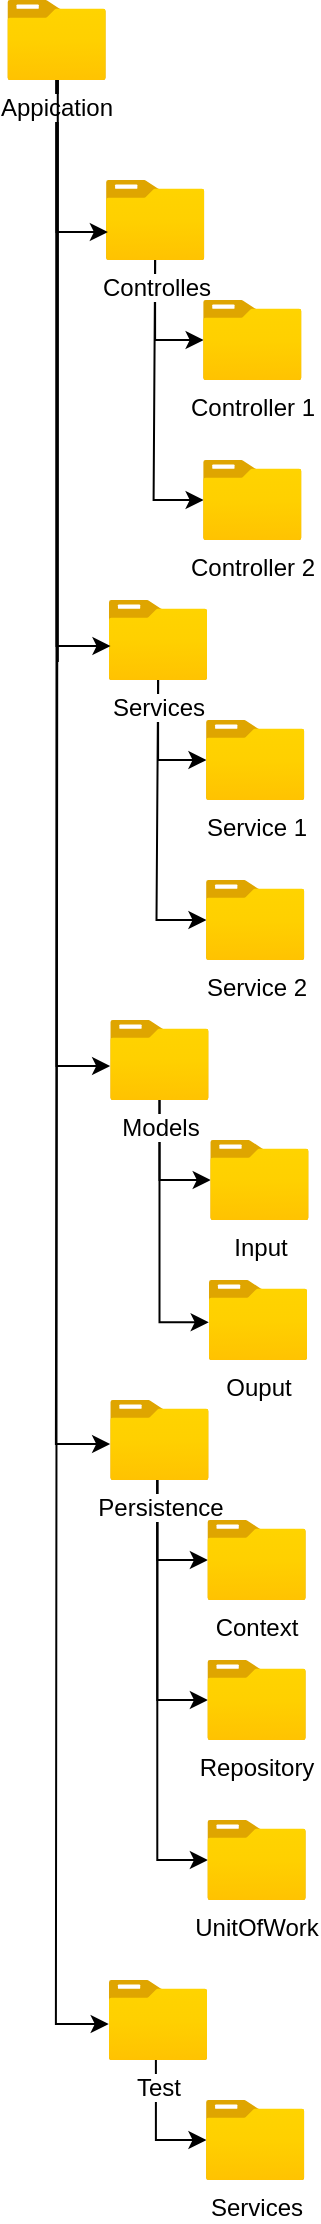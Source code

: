 <mxfile version="17.2.1" type="device" pages="2"><diagram id="93CnAVzFSrmNhpN8GxGl" name="Folders Structure"><mxGraphModel dx="1422" dy="857" grid="1" gridSize="10" guides="1" tooltips="1" connect="1" arrows="1" fold="1" page="1" pageScale="1" pageWidth="1100" pageHeight="850" math="0" shadow="0"><root><mxCell id="0"/><mxCell id="1" parent="0"/><mxCell id="JcnFoo6h3Fk94zL8uyfN-76" style="edgeStyle=orthogonalEdgeStyle;rounded=0;orthogonalLoop=1;jettySize=auto;html=1;entryX=0.006;entryY=0.5;entryDx=0;entryDy=0;entryPerimeter=0;startArrow=none;startFill=0;endArrow=classic;endFill=1;" parent="1" source="JcnFoo6h3Fk94zL8uyfN-74" target="JcnFoo6h3Fk94zL8uyfN-77" edge="1"><mxGeometry relative="1" as="geometry"><mxPoint x="559.34" y="850" as="sourcePoint"/><Array as="points"><mxPoint x="559.65" y="890"/></Array></mxGeometry></mxCell><mxCell id="JcnFoo6h3Fk94zL8uyfN-80" style="edgeStyle=orthogonalEdgeStyle;rounded=0;orthogonalLoop=1;jettySize=auto;html=1;entryX=0.006;entryY=0.5;entryDx=0;entryDy=0;entryPerimeter=0;startArrow=none;startFill=0;endArrow=classic;endFill=1;" parent="1" source="JcnFoo6h3Fk94zL8uyfN-74" target="JcnFoo6h3Fk94zL8uyfN-81" edge="1"><mxGeometry relative="1" as="geometry"><mxPoint x="559.65" y="920" as="sourcePoint"/><Array as="points"><mxPoint x="559.65" y="960"/></Array></mxGeometry></mxCell><mxCell id="JcnFoo6h3Fk94zL8uyfN-82" style="edgeStyle=orthogonalEdgeStyle;rounded=0;orthogonalLoop=1;jettySize=auto;html=1;entryX=0.006;entryY=0.5;entryDx=0;entryDy=0;entryPerimeter=0;startArrow=none;startFill=0;endArrow=classic;endFill=1;" parent="1" source="JcnFoo6h3Fk94zL8uyfN-74" target="JcnFoo6h3Fk94zL8uyfN-83" edge="1"><mxGeometry relative="1" as="geometry"><mxPoint x="559.65" y="930" as="sourcePoint"/><Array as="points"><mxPoint x="559.65" y="1040"/></Array></mxGeometry></mxCell><mxCell id="JcnFoo6h3Fk94zL8uyfN-91" style="edgeStyle=orthogonalEdgeStyle;rounded=0;orthogonalLoop=1;jettySize=auto;html=1;entryX=0.006;entryY=0.5;entryDx=0;entryDy=0;entryPerimeter=0;startArrow=none;startFill=0;endArrow=classic;endFill=1;" parent="1" source="JcnFoo6h3Fk94zL8uyfN-92" target="JcnFoo6h3Fk94zL8uyfN-93" edge="1"><mxGeometry relative="1" as="geometry"><mxPoint x="558.63" y="450" as="sourcePoint"/><Array as="points"><mxPoint x="559.23" y="490"/></Array></mxGeometry></mxCell><mxCell id="JcnFoo6h3Fk94zL8uyfN-94" style="edgeStyle=orthogonalEdgeStyle;rounded=0;orthogonalLoop=1;jettySize=auto;html=1;entryX=0.006;entryY=0.5;entryDx=0;entryDy=0;entryPerimeter=0;startArrow=none;startFill=0;endArrow=classic;endFill=1;" parent="1" source="JcnFoo6h3Fk94zL8uyfN-92" target="JcnFoo6h3Fk94zL8uyfN-95" edge="1"><mxGeometry relative="1" as="geometry"><mxPoint x="558.93" y="530" as="sourcePoint"/><Array as="points"><mxPoint x="560.23" y="452"/><mxPoint x="559.23" y="570"/></Array></mxGeometry></mxCell><mxCell id="JcnFoo6h3Fk94zL8uyfN-67" style="edgeStyle=orthogonalEdgeStyle;rounded=0;orthogonalLoop=1;jettySize=auto;html=1;entryX=0.006;entryY=0.5;entryDx=0;entryDy=0;entryPerimeter=0;startArrow=none;startFill=0;endArrow=classic;endFill=1;" parent="1" source="JcnFoo6h3Fk94zL8uyfN-52" target="JcnFoo6h3Fk94zL8uyfN-63" edge="1"><mxGeometry relative="1" as="geometry"><Array as="points"><mxPoint x="560.36" y="700"/></Array></mxGeometry></mxCell><mxCell id="JcnFoo6h3Fk94zL8uyfN-69" style="edgeStyle=orthogonalEdgeStyle;rounded=0;orthogonalLoop=1;jettySize=auto;html=1;entryX=0;entryY=0.528;entryDx=0;entryDy=0;entryPerimeter=0;startArrow=none;startFill=0;endArrow=classic;endFill=1;" parent="1" source="JcnFoo6h3Fk94zL8uyfN-52" target="JcnFoo6h3Fk94zL8uyfN-64" edge="1"><mxGeometry relative="1" as="geometry"/></mxCell><mxCell id="JcnFoo6h3Fk94zL8uyfN-52" value="Models" style="aspect=fixed;html=1;points=[];align=center;image;fontSize=12;image=img/lib/azure2/general/Folder_Blank.svg;" parent="1" vertex="1"><mxGeometry x="536.07" y="620" width="49.29" height="40" as="geometry"/></mxCell><mxCell id="JcnFoo6h3Fk94zL8uyfN-63" value="Input" style="aspect=fixed;html=1;points=[];align=center;image;fontSize=12;image=img/lib/azure2/general/Folder_Blank.svg;" parent="1" vertex="1"><mxGeometry x="586.07" y="680" width="49.29" height="40" as="geometry"/></mxCell><mxCell id="JcnFoo6h3Fk94zL8uyfN-64" value="Ouput" style="aspect=fixed;html=1;points=[];align=center;image;fontSize=12;image=img/lib/azure2/general/Folder_Blank.svg;" parent="1" vertex="1"><mxGeometry x="585.36" y="750" width="49.29" height="40" as="geometry"/></mxCell><mxCell id="JcnFoo6h3Fk94zL8uyfN-74" value="Persistence" style="aspect=fixed;html=1;points=[];align=center;image;fontSize=12;image=img/lib/azure2/general/Folder_Blank.svg;" parent="1" vertex="1"><mxGeometry x="536.07" y="810" width="49.29" height="40" as="geometry"/></mxCell><mxCell id="JcnFoo6h3Fk94zL8uyfN-77" value="Context" style="aspect=fixed;html=1;points=[];align=center;image;fontSize=12;image=img/lib/azure2/general/Folder_Blank.svg;" parent="1" vertex="1"><mxGeometry x="584.65" y="870" width="49.29" height="40" as="geometry"/></mxCell><mxCell id="JcnFoo6h3Fk94zL8uyfN-81" value="Repository" style="aspect=fixed;html=1;points=[];align=center;image;fontSize=12;image=img/lib/azure2/general/Folder_Blank.svg;" parent="1" vertex="1"><mxGeometry x="584.65" y="940" width="49.29" height="40" as="geometry"/></mxCell><mxCell id="JcnFoo6h3Fk94zL8uyfN-83" value="UnitOfWork" style="aspect=fixed;html=1;points=[];align=center;image;fontSize=12;image=img/lib/azure2/general/Folder_Blank.svg;" parent="1" vertex="1"><mxGeometry x="584.65" y="1020" width="49.29" height="40" as="geometry"/></mxCell><mxCell id="JcnFoo6h3Fk94zL8uyfN-86" style="edgeStyle=orthogonalEdgeStyle;rounded=0;orthogonalLoop=1;jettySize=auto;html=1;entryX=0.006;entryY=0.5;entryDx=0;entryDy=0;entryPerimeter=0;startArrow=none;startFill=0;endArrow=classic;endFill=1;" parent="1" source="JcnFoo6h3Fk94zL8uyfN-87" target="JcnFoo6h3Fk94zL8uyfN-88" edge="1"><mxGeometry relative="1" as="geometry"><mxPoint x="558.63" y="1140" as="sourcePoint"/><Array as="points"><mxPoint x="558.94" y="1180"/></Array></mxGeometry></mxCell><mxCell id="JcnFoo6h3Fk94zL8uyfN-87" value="Test" style="aspect=fixed;html=1;points=[];align=center;image;fontSize=12;image=img/lib/azure2/general/Folder_Blank.svg;" parent="1" vertex="1"><mxGeometry x="535.36" y="1100" width="49.29" height="40" as="geometry"/></mxCell><mxCell id="JcnFoo6h3Fk94zL8uyfN-88" value="Services" style="aspect=fixed;html=1;points=[];align=center;image;fontSize=12;image=img/lib/azure2/general/Folder_Blank.svg;" parent="1" vertex="1"><mxGeometry x="583.94" y="1160" width="49.29" height="40" as="geometry"/></mxCell><mxCell id="JcnFoo6h3Fk94zL8uyfN-92" value="Services" style="aspect=fixed;html=1;points=[];align=center;image;fontSize=12;image=img/lib/azure2/general/Folder_Blank.svg;" parent="1" vertex="1"><mxGeometry x="535.36" y="410" width="49.29" height="40" as="geometry"/></mxCell><mxCell id="JcnFoo6h3Fk94zL8uyfN-93" value="Service 1" style="aspect=fixed;html=1;points=[];align=center;image;fontSize=12;image=img/lib/azure2/general/Folder_Blank.svg;" parent="1" vertex="1"><mxGeometry x="583.94" y="470" width="49.29" height="40" as="geometry"/></mxCell><mxCell id="JcnFoo6h3Fk94zL8uyfN-95" value="Service 2" style="aspect=fixed;html=1;points=[];align=center;image;fontSize=12;image=img/lib/azure2/general/Folder_Blank.svg;" parent="1" vertex="1"><mxGeometry x="583.94" y="550" width="49.29" height="40" as="geometry"/></mxCell><mxCell id="JcnFoo6h3Fk94zL8uyfN-96" style="edgeStyle=orthogonalEdgeStyle;rounded=0;orthogonalLoop=1;jettySize=auto;html=1;entryX=0.006;entryY=0.5;entryDx=0;entryDy=0;entryPerimeter=0;startArrow=none;startFill=0;endArrow=classic;endFill=1;" parent="1" source="JcnFoo6h3Fk94zL8uyfN-98" target="JcnFoo6h3Fk94zL8uyfN-99" edge="1"><mxGeometry relative="1" as="geometry"><mxPoint x="557.21" y="240" as="sourcePoint"/><Array as="points"><mxPoint x="557.81" y="280"/></Array></mxGeometry></mxCell><mxCell id="JcnFoo6h3Fk94zL8uyfN-97" style="edgeStyle=orthogonalEdgeStyle;rounded=0;orthogonalLoop=1;jettySize=auto;html=1;entryX=0.006;entryY=0.5;entryDx=0;entryDy=0;entryPerimeter=0;startArrow=none;startFill=0;endArrow=classic;endFill=1;" parent="1" source="JcnFoo6h3Fk94zL8uyfN-98" target="JcnFoo6h3Fk94zL8uyfN-100" edge="1"><mxGeometry relative="1" as="geometry"><mxPoint x="557.51" y="320" as="sourcePoint"/><Array as="points"><mxPoint x="558.81" y="242"/><mxPoint x="557.81" y="360"/></Array></mxGeometry></mxCell><mxCell id="JcnFoo6h3Fk94zL8uyfN-98" value="Controlles" style="aspect=fixed;html=1;points=[];align=center;image;fontSize=12;image=img/lib/azure2/general/Folder_Blank.svg;" parent="1" vertex="1"><mxGeometry x="533.94" y="200" width="49.29" height="40" as="geometry"/></mxCell><mxCell id="JcnFoo6h3Fk94zL8uyfN-99" value="Controller 1" style="aspect=fixed;html=1;points=[];align=center;image;fontSize=12;image=img/lib/azure2/general/Folder_Blank.svg;" parent="1" vertex="1"><mxGeometry x="582.52" y="260" width="49.29" height="40" as="geometry"/></mxCell><mxCell id="JcnFoo6h3Fk94zL8uyfN-100" value="Controller 2" style="aspect=fixed;html=1;points=[];align=center;image;fontSize=12;image=img/lib/azure2/general/Folder_Blank.svg;" parent="1" vertex="1"><mxGeometry x="582.52" y="340" width="49.29" height="40" as="geometry"/></mxCell><mxCell id="JcnFoo6h3Fk94zL8uyfN-102" style="edgeStyle=orthogonalEdgeStyle;rounded=0;orthogonalLoop=1;jettySize=auto;html=1;entryX=0.02;entryY=0.65;entryDx=0;entryDy=0;entryPerimeter=0;startArrow=none;startFill=0;endArrow=classic;endFill=1;" parent="1" source="JcnFoo6h3Fk94zL8uyfN-101" target="JcnFoo6h3Fk94zL8uyfN-98" edge="1"><mxGeometry relative="1" as="geometry"/></mxCell><mxCell id="JcnFoo6h3Fk94zL8uyfN-103" style="edgeStyle=orthogonalEdgeStyle;rounded=0;orthogonalLoop=1;jettySize=auto;html=1;entryX=0.018;entryY=0.575;entryDx=0;entryDy=0;entryPerimeter=0;startArrow=none;startFill=0;endArrow=classic;endFill=1;" parent="1" source="JcnFoo6h3Fk94zL8uyfN-101" target="JcnFoo6h3Fk94zL8uyfN-92" edge="1"><mxGeometry relative="1" as="geometry"><Array as="points"><mxPoint x="508.94" y="433"/></Array></mxGeometry></mxCell><mxCell id="JcnFoo6h3Fk94zL8uyfN-104" style="edgeStyle=orthogonalEdgeStyle;rounded=0;orthogonalLoop=1;jettySize=auto;html=1;startArrow=none;startFill=0;endArrow=classic;endFill=1;" parent="1" source="JcnFoo6h3Fk94zL8uyfN-101" target="JcnFoo6h3Fk94zL8uyfN-52" edge="1"><mxGeometry relative="1" as="geometry"><mxPoint x="507.03" y="360" as="sourcePoint"/><mxPoint x="533.937" y="643" as="targetPoint"/><Array as="points"><mxPoint x="508.94" y="643"/></Array></mxGeometry></mxCell><mxCell id="JcnFoo6h3Fk94zL8uyfN-107" style="edgeStyle=orthogonalEdgeStyle;rounded=0;orthogonalLoop=1;jettySize=auto;html=1;startArrow=none;startFill=0;endArrow=classic;endFill=1;exitX=0.513;exitY=1.025;exitDx=0;exitDy=0;exitPerimeter=0;" parent="1" source="JcnFoo6h3Fk94zL8uyfN-101" edge="1"><mxGeometry relative="1" as="geometry"><mxPoint x="508.63" y="339" as="sourcePoint"/><mxPoint x="536.07" y="832" as="targetPoint"/><Array as="points"><mxPoint x="509.94" y="150"/><mxPoint x="508.94" y="150"/><mxPoint x="508.94" y="832"/></Array></mxGeometry></mxCell><mxCell id="JcnFoo6h3Fk94zL8uyfN-101" value="Appication" style="aspect=fixed;html=1;points=[];align=center;image;fontSize=12;image=img/lib/azure2/general/Folder_Blank.svg;" parent="1" vertex="1"><mxGeometry x="484.65" y="110" width="49.29" height="40" as="geometry"/></mxCell><mxCell id="JcnFoo6h3Fk94zL8uyfN-108" style="edgeStyle=orthogonalEdgeStyle;rounded=0;orthogonalLoop=1;jettySize=auto;html=1;startArrow=none;startFill=0;endArrow=classic;endFill=1;exitX=0.513;exitY=1.025;exitDx=0;exitDy=0;exitPerimeter=0;" parent="1" target="JcnFoo6h3Fk94zL8uyfN-87" edge="1"><mxGeometry relative="1" as="geometry"><mxPoint x="509.936" y="441" as="sourcePoint"/><mxPoint x="536.07" y="1122" as="targetPoint"/><Array as="points"><mxPoint x="509.94" y="150"/><mxPoint x="508.94" y="150"/><mxPoint x="508.94" y="1122"/></Array></mxGeometry></mxCell></root></mxGraphModel></diagram><diagram id="0mT73WfTNCCkO-EX4rXv" name="Aplication Structure"><mxGraphModel dx="1422" dy="1707" grid="1" gridSize="10" guides="1" tooltips="1" connect="1" arrows="1" fold="1" page="1" pageScale="1" pageWidth="1100" pageHeight="850" math="0" shadow="0"><root><mxCell id="0"/><mxCell id="1" parent="0"/><mxCell id="u0TGNijXcQndZZaTUX5Y-1" style="edgeStyle=orthogonalEdgeStyle;rounded=0;orthogonalLoop=1;jettySize=auto;html=1;exitX=0.5;exitY=1;exitDx=0;exitDy=0;" parent="1" source="u0TGNijXcQndZZaTUX5Y-2" target="u0TGNijXcQndZZaTUX5Y-4" edge="1"><mxGeometry relative="1" as="geometry"/></mxCell><mxCell id="u0TGNijXcQndZZaTUX5Y-2" value="Controllers" style="rounded=0;whiteSpace=wrap;html=1;fillColor=#d5e8d4;strokeColor=#82b366;" parent="1" vertex="1"><mxGeometry x="490" y="-680" width="120" height="60" as="geometry"/></mxCell><mxCell id="u0TGNijXcQndZZaTUX5Y-3" style="edgeStyle=orthogonalEdgeStyle;rounded=0;orthogonalLoop=1;jettySize=auto;html=1;entryX=0.5;entryY=0;entryDx=0;entryDy=0;" parent="1" source="u0TGNijXcQndZZaTUX5Y-4" target="u0TGNijXcQndZZaTUX5Y-9" edge="1"><mxGeometry relative="1" as="geometry"/></mxCell><mxCell id="u0TGNijXcQndZZaTUX5Y-4" value="InputModel" style="rounded=0;whiteSpace=wrap;html=1;fillColor=#f8cecc;strokeColor=#b85450;" parent="1" vertex="1"><mxGeometry x="490" y="-580" width="120" height="60" as="geometry"/></mxCell><mxCell id="u0TGNijXcQndZZaTUX5Y-5" value="" style="edgeStyle=orthogonalEdgeStyle;rounded=0;orthogonalLoop=1;jettySize=auto;html=1;startArrow=none;startFill=0;endArrow=classic;endFill=1;" parent="1" source="u0TGNijXcQndZZaTUX5Y-6" target="u0TGNijXcQndZZaTUX5Y-14" edge="1"><mxGeometry relative="1" as="geometry"/></mxCell><mxCell id="u0TGNijXcQndZZaTUX5Y-6" value="Persistence" style="rounded=0;whiteSpace=wrap;html=1;fillColor=#dae8fc;strokeColor=#6c8ebf;" parent="1" vertex="1"><mxGeometry x="560" y="-360" width="120" height="60" as="geometry"/></mxCell><mxCell id="u0TGNijXcQndZZaTUX5Y-7" style="edgeStyle=orthogonalEdgeStyle;rounded=0;orthogonalLoop=1;jettySize=auto;html=1;entryX=0.5;entryY=0;entryDx=0;entryDy=0;" parent="1" source="u0TGNijXcQndZZaTUX5Y-9" target="u0TGNijXcQndZZaTUX5Y-6" edge="1"><mxGeometry relative="1" as="geometry"/></mxCell><mxCell id="u0TGNijXcQndZZaTUX5Y-8" style="edgeStyle=orthogonalEdgeStyle;rounded=0;orthogonalLoop=1;jettySize=auto;html=1;entryX=0.5;entryY=0;entryDx=0;entryDy=0;startArrow=none;startFill=0;endArrow=classic;endFill=1;" parent="1" source="u0TGNijXcQndZZaTUX5Y-9" target="u0TGNijXcQndZZaTUX5Y-18" edge="1"><mxGeometry relative="1" as="geometry"/></mxCell><mxCell id="u0TGNijXcQndZZaTUX5Y-9" value="Service&lt;br&gt;Use Case" style="rounded=0;whiteSpace=wrap;html=1;fillColor=#f8cecc;strokeColor=#b85450;" parent="1" vertex="1"><mxGeometry x="490" y="-480" width="120" height="60" as="geometry"/></mxCell><mxCell id="u0TGNijXcQndZZaTUX5Y-10" style="edgeStyle=orthogonalEdgeStyle;rounded=0;orthogonalLoop=1;jettySize=auto;html=1;exitX=0;exitY=0.5;exitDx=0;exitDy=0;entryX=1;entryY=0.5;entryDx=0;entryDy=0;endArrow=none;endFill=0;" parent="1" source="u0TGNijXcQndZZaTUX5Y-11" target="u0TGNijXcQndZZaTUX5Y-2" edge="1"><mxGeometry relative="1" as="geometry"/></mxCell><mxCell id="u0TGNijXcQndZZaTUX5Y-11" value="Swagger" style="ellipse;whiteSpace=wrap;html=1;aspect=fixed;fillColor=#d5e8d4;strokeColor=#82b366;" parent="1" vertex="1"><mxGeometry x="740" y="-690" width="80" height="80" as="geometry"/></mxCell><mxCell id="u0TGNijXcQndZZaTUX5Y-12" style="edgeStyle=orthogonalEdgeStyle;rounded=0;orthogonalLoop=1;jettySize=auto;html=1;entryX=1;entryY=0.5;entryDx=0;entryDy=0;endArrow=none;endFill=0;startArrow=classic;startFill=1;" parent="1" source="u0TGNijXcQndZZaTUX5Y-13" target="u0TGNijXcQndZZaTUX5Y-6" edge="1"><mxGeometry relative="1" as="geometry"/></mxCell><mxCell id="u0TGNijXcQndZZaTUX5Y-13" value="GORM" style="ellipse;whiteSpace=wrap;html=1;aspect=fixed;fillColor=#dae8fc;strokeColor=#6c8ebf;" parent="1" vertex="1"><mxGeometry x="740" y="-370" width="80" height="80" as="geometry"/></mxCell><mxCell id="u0TGNijXcQndZZaTUX5Y-14" value="Entities" style="whiteSpace=wrap;html=1;rounded=0;fillColor=#fff2cc;strokeColor=#d6b656;" parent="1" vertex="1"><mxGeometry x="560" y="-260" width="120" height="60" as="geometry"/></mxCell><mxCell id="u0TGNijXcQndZZaTUX5Y-15" style="edgeStyle=orthogonalEdgeStyle;rounded=0;orthogonalLoop=1;jettySize=auto;html=1;entryX=0;entryY=0.5;entryDx=0;entryDy=0;startArrow=classic;startFill=1;endArrow=none;endFill=0;exitX=0.5;exitY=1;exitDx=0;exitDy=0;" parent="1" source="u0TGNijXcQndZZaTUX5Y-17" target="u0TGNijXcQndZZaTUX5Y-9" edge="1"><mxGeometry relative="1" as="geometry"><Array as="points"><mxPoint x="380" y="-450"/></Array></mxGeometry></mxCell><mxCell id="u0TGNijXcQndZZaTUX5Y-16" style="edgeStyle=orthogonalEdgeStyle;rounded=0;orthogonalLoop=1;jettySize=auto;html=1;entryX=0;entryY=0.5;entryDx=0;entryDy=0;startArrow=none;startFill=0;endArrow=classic;endFill=1;exitX=0.5;exitY=0;exitDx=0;exitDy=0;" parent="1" source="u0TGNijXcQndZZaTUX5Y-17" target="u0TGNijXcQndZZaTUX5Y-2" edge="1"><mxGeometry relative="1" as="geometry"><Array as="points"><mxPoint x="380" y="-650"/></Array></mxGeometry></mxCell><mxCell id="u0TGNijXcQndZZaTUX5Y-17" value="OutputModel" style="rounded=0;whiteSpace=wrap;html=1;fillColor=#f8cecc;strokeColor=#b85450;" parent="1" vertex="1"><mxGeometry x="320" y="-580" width="120" height="60" as="geometry"/></mxCell><mxCell id="u0TGNijXcQndZZaTUX5Y-18" value="External&lt;br&gt;API REST&lt;br&gt;SFTP" style="rounded=0;whiteSpace=wrap;html=1;fillColor=#dae8fc;strokeColor=#6c8ebf;" parent="1" vertex="1"><mxGeometry x="410" y="-360" width="120" height="60" as="geometry"/></mxCell></root></mxGraphModel></diagram></mxfile>